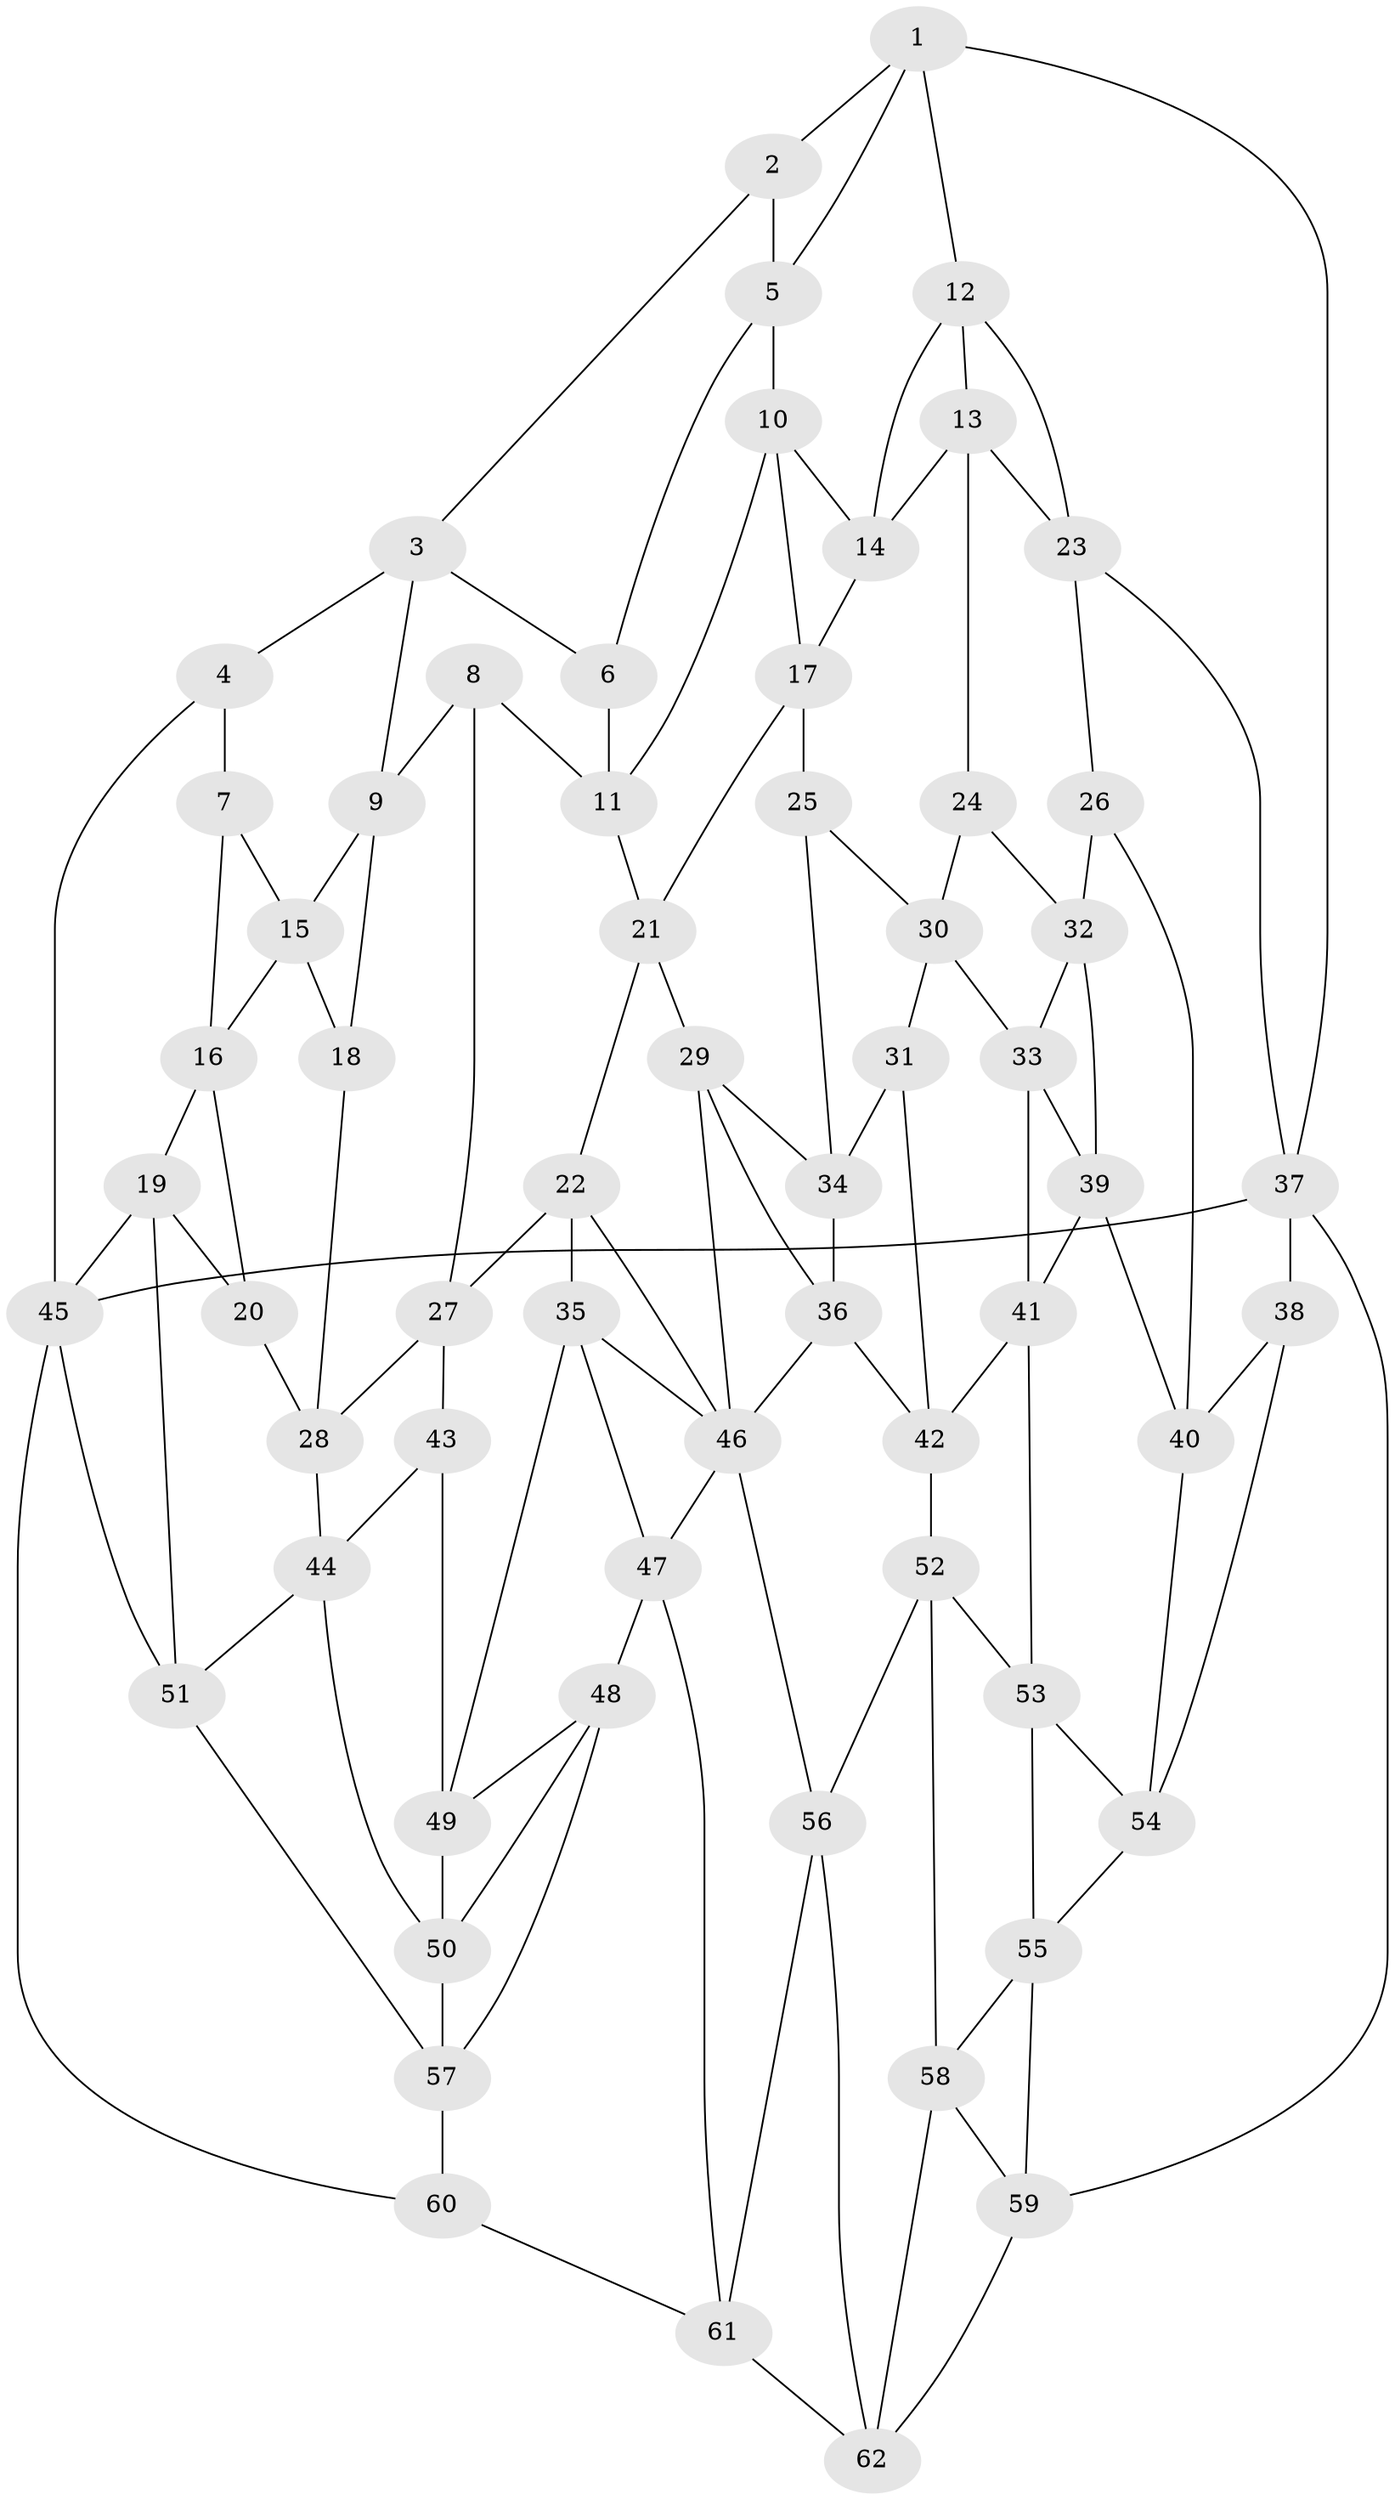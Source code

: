 // original degree distribution, {3: 0.016129032258064516, 4: 0.21774193548387097, 6: 0.20161290322580644, 5: 0.5645161290322581}
// Generated by graph-tools (version 1.1) at 2025/51/03/09/25 03:51:09]
// undirected, 62 vertices, 119 edges
graph export_dot {
graph [start="1"]
  node [color=gray90,style=filled];
  1;
  2;
  3;
  4;
  5;
  6;
  7;
  8;
  9;
  10;
  11;
  12;
  13;
  14;
  15;
  16;
  17;
  18;
  19;
  20;
  21;
  22;
  23;
  24;
  25;
  26;
  27;
  28;
  29;
  30;
  31;
  32;
  33;
  34;
  35;
  36;
  37;
  38;
  39;
  40;
  41;
  42;
  43;
  44;
  45;
  46;
  47;
  48;
  49;
  50;
  51;
  52;
  53;
  54;
  55;
  56;
  57;
  58;
  59;
  60;
  61;
  62;
  1 -- 2 [weight=1.0];
  1 -- 5 [weight=1.0];
  1 -- 12 [weight=1.0];
  1 -- 37 [weight=1.0];
  2 -- 3 [weight=1.0];
  2 -- 5 [weight=1.0];
  3 -- 4 [weight=1.0];
  3 -- 6 [weight=1.0];
  3 -- 9 [weight=1.0];
  4 -- 7 [weight=1.0];
  4 -- 45 [weight=1.0];
  5 -- 6 [weight=1.0];
  5 -- 10 [weight=1.0];
  6 -- 11 [weight=1.0];
  7 -- 15 [weight=1.0];
  7 -- 16 [weight=1.0];
  8 -- 9 [weight=1.0];
  8 -- 11 [weight=1.0];
  8 -- 27 [weight=1.0];
  9 -- 15 [weight=1.0];
  9 -- 18 [weight=1.0];
  10 -- 11 [weight=1.0];
  10 -- 14 [weight=1.0];
  10 -- 17 [weight=1.0];
  11 -- 21 [weight=1.0];
  12 -- 13 [weight=1.0];
  12 -- 14 [weight=1.0];
  12 -- 23 [weight=1.0];
  13 -- 14 [weight=1.0];
  13 -- 23 [weight=1.0];
  13 -- 24 [weight=1.0];
  14 -- 17 [weight=1.0];
  15 -- 16 [weight=1.0];
  15 -- 18 [weight=1.0];
  16 -- 19 [weight=1.0];
  16 -- 20 [weight=1.0];
  17 -- 21 [weight=1.0];
  17 -- 25 [weight=1.0];
  18 -- 28 [weight=1.0];
  19 -- 20 [weight=1.0];
  19 -- 45 [weight=1.0];
  19 -- 51 [weight=1.0];
  20 -- 28 [weight=1.0];
  21 -- 22 [weight=1.0];
  21 -- 29 [weight=1.0];
  22 -- 27 [weight=1.0];
  22 -- 35 [weight=1.0];
  22 -- 46 [weight=1.0];
  23 -- 26 [weight=1.0];
  23 -- 37 [weight=1.0];
  24 -- 30 [weight=1.0];
  24 -- 32 [weight=1.0];
  25 -- 30 [weight=1.0];
  25 -- 34 [weight=1.0];
  26 -- 32 [weight=1.0];
  26 -- 40 [weight=1.0];
  27 -- 28 [weight=1.0];
  27 -- 43 [weight=1.0];
  28 -- 44 [weight=1.0];
  29 -- 34 [weight=1.0];
  29 -- 36 [weight=1.0];
  29 -- 46 [weight=1.0];
  30 -- 31 [weight=1.0];
  30 -- 33 [weight=1.0];
  31 -- 34 [weight=1.0];
  31 -- 42 [weight=1.0];
  32 -- 33 [weight=1.0];
  32 -- 39 [weight=1.0];
  33 -- 39 [weight=1.0];
  33 -- 41 [weight=1.0];
  34 -- 36 [weight=1.0];
  35 -- 46 [weight=1.0];
  35 -- 47 [weight=1.0];
  35 -- 49 [weight=1.0];
  36 -- 42 [weight=1.0];
  36 -- 46 [weight=1.0];
  37 -- 38 [weight=1.0];
  37 -- 45 [weight=2.0];
  37 -- 59 [weight=1.0];
  38 -- 40 [weight=1.0];
  38 -- 54 [weight=1.0];
  39 -- 40 [weight=1.0];
  39 -- 41 [weight=1.0];
  40 -- 54 [weight=1.0];
  41 -- 42 [weight=1.0];
  41 -- 53 [weight=1.0];
  42 -- 52 [weight=1.0];
  43 -- 44 [weight=1.0];
  43 -- 49 [weight=2.0];
  44 -- 50 [weight=1.0];
  44 -- 51 [weight=1.0];
  45 -- 51 [weight=1.0];
  45 -- 60 [weight=1.0];
  46 -- 47 [weight=1.0];
  46 -- 56 [weight=1.0];
  47 -- 48 [weight=1.0];
  47 -- 61 [weight=1.0];
  48 -- 49 [weight=1.0];
  48 -- 50 [weight=1.0];
  48 -- 57 [weight=1.0];
  49 -- 50 [weight=1.0];
  50 -- 57 [weight=1.0];
  51 -- 57 [weight=1.0];
  52 -- 53 [weight=1.0];
  52 -- 56 [weight=1.0];
  52 -- 58 [weight=1.0];
  53 -- 54 [weight=1.0];
  53 -- 55 [weight=1.0];
  54 -- 55 [weight=1.0];
  55 -- 58 [weight=1.0];
  55 -- 59 [weight=1.0];
  56 -- 61 [weight=1.0];
  56 -- 62 [weight=1.0];
  57 -- 60 [weight=1.0];
  58 -- 59 [weight=1.0];
  58 -- 62 [weight=1.0];
  59 -- 62 [weight=1.0];
  60 -- 61 [weight=1.0];
  61 -- 62 [weight=1.0];
}
